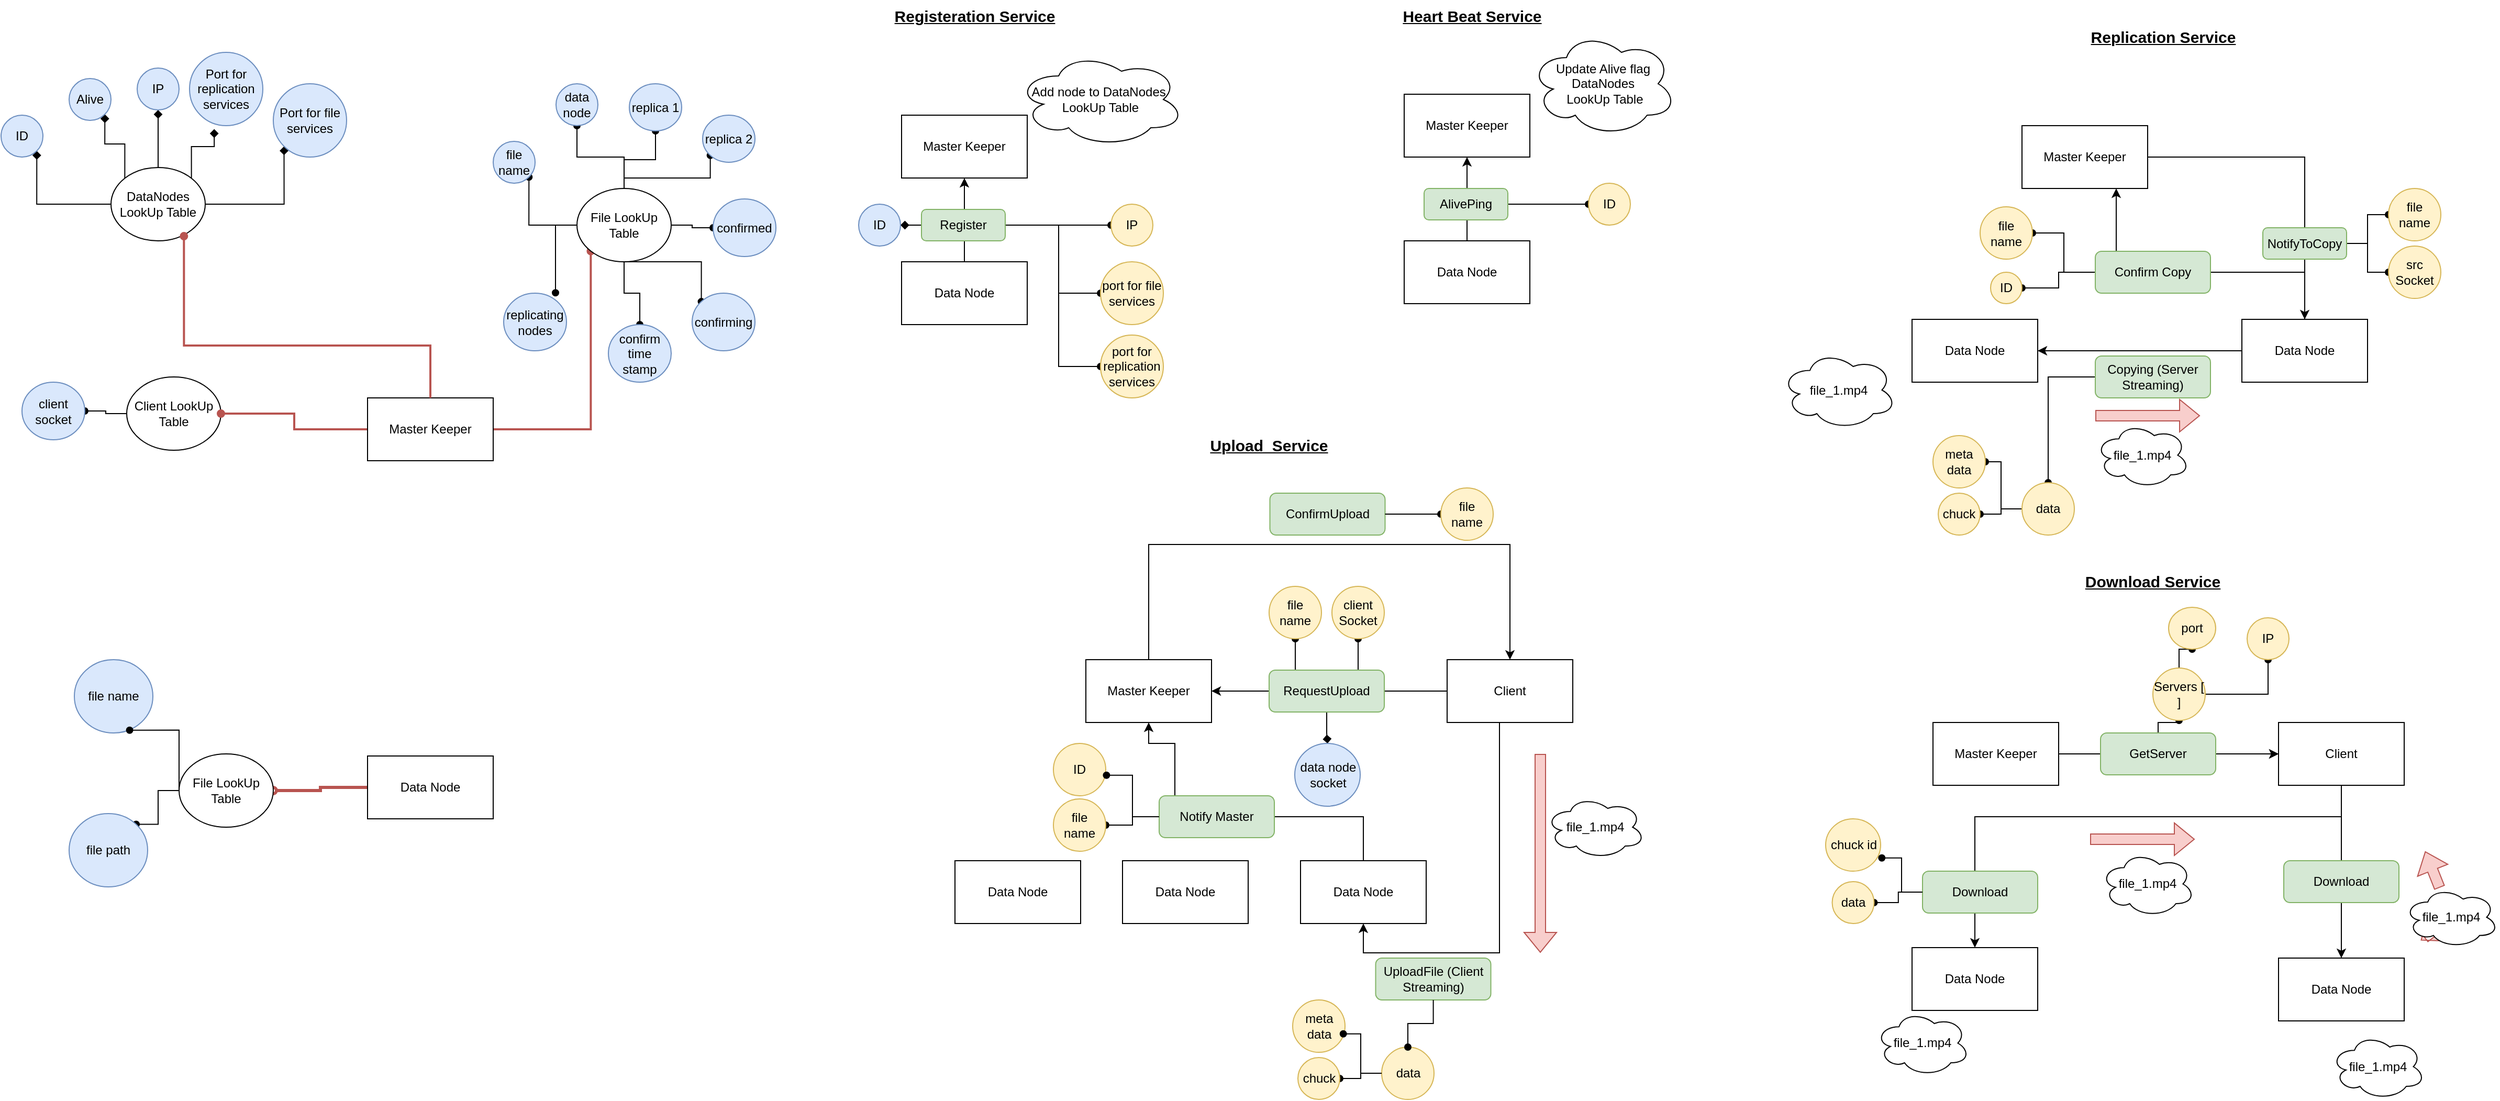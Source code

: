 <mxfile version="24.2.1" type="device">
  <diagram name="Page-1" id="DUxN60lI6fHGiWq4nznt">
    <mxGraphModel dx="4876" dy="1000" grid="1" gridSize="10" guides="1" tooltips="1" connect="1" arrows="1" fold="1" page="1" pageScale="1" pageWidth="850" pageHeight="1100" math="0" shadow="0">
      <root>
        <mxCell id="0" />
        <mxCell id="1" parent="0" />
        <mxCell id="2mWg-UnLxIE3IOPbeydZ-4" value="Master Keeper" style="rounded=0;whiteSpace=wrap;html=1;" vertex="1" parent="1">
          <mxGeometry x="-780" y="1230" width="120" height="60" as="geometry" />
        </mxCell>
        <mxCell id="2mWg-UnLxIE3IOPbeydZ-17" style="edgeStyle=orthogonalEdgeStyle;rounded=0;orthogonalLoop=1;jettySize=auto;html=1;" edge="1" parent="1" source="2mWg-UnLxIE3IOPbeydZ-6" target="2mWg-UnLxIE3IOPbeydZ-4">
          <mxGeometry relative="1" as="geometry" />
        </mxCell>
        <mxCell id="2mWg-UnLxIE3IOPbeydZ-6" value="Data Node" style="rounded=0;whiteSpace=wrap;html=1;" vertex="1" parent="1">
          <mxGeometry x="-780" y="1370" width="120" height="60" as="geometry" />
        </mxCell>
        <mxCell id="2mWg-UnLxIE3IOPbeydZ-31" style="edgeStyle=orthogonalEdgeStyle;rounded=0;orthogonalLoop=1;jettySize=auto;html=1;entryX=0;entryY=0.5;entryDx=0;entryDy=0;endArrow=oval;endFill=1;" edge="1" parent="1" source="2mWg-UnLxIE3IOPbeydZ-11" target="2mWg-UnLxIE3IOPbeydZ-29">
          <mxGeometry relative="1" as="geometry">
            <Array as="points">
              <mxPoint x="-630" y="1470" />
            </Array>
          </mxGeometry>
        </mxCell>
        <mxCell id="2mWg-UnLxIE3IOPbeydZ-32" style="edgeStyle=orthogonalEdgeStyle;rounded=0;orthogonalLoop=1;jettySize=auto;html=1;entryX=0;entryY=0.5;entryDx=0;entryDy=0;endArrow=oval;endFill=1;" edge="1" parent="1" source="2mWg-UnLxIE3IOPbeydZ-11" target="2mWg-UnLxIE3IOPbeydZ-28">
          <mxGeometry relative="1" as="geometry">
            <Array as="points">
              <mxPoint x="-630" y="1400" />
            </Array>
          </mxGeometry>
        </mxCell>
        <mxCell id="2mWg-UnLxIE3IOPbeydZ-39" value="" style="edgeStyle=orthogonalEdgeStyle;rounded=0;orthogonalLoop=1;jettySize=auto;html=1;endArrow=diamond;endFill=1;" edge="1" parent="1" source="2mWg-UnLxIE3IOPbeydZ-11" target="2mWg-UnLxIE3IOPbeydZ-38">
          <mxGeometry relative="1" as="geometry" />
        </mxCell>
        <mxCell id="2mWg-UnLxIE3IOPbeydZ-41" style="edgeStyle=orthogonalEdgeStyle;rounded=0;orthogonalLoop=1;jettySize=auto;html=1;endArrow=oval;endFill=1;" edge="1" parent="1" source="2mWg-UnLxIE3IOPbeydZ-11" target="2mWg-UnLxIE3IOPbeydZ-27">
          <mxGeometry relative="1" as="geometry" />
        </mxCell>
        <mxCell id="2mWg-UnLxIE3IOPbeydZ-11" value="Register" style="rounded=1;whiteSpace=wrap;html=1;fillColor=#d5e8d4;strokeColor=#82b366;" vertex="1" parent="1">
          <mxGeometry x="-761" y="1320" width="80" height="30" as="geometry" />
        </mxCell>
        <mxCell id="2mWg-UnLxIE3IOPbeydZ-19" value="&lt;b&gt;&lt;u&gt;&lt;font style=&quot;font-size: 15px;&quot;&gt;Registeration Service&lt;/font&gt;&lt;/u&gt;&lt;/b&gt;" style="text;html=1;align=center;verticalAlign=middle;whiteSpace=wrap;rounded=0;" vertex="1" parent="1">
          <mxGeometry x="-795" y="1120" width="170" height="30" as="geometry" />
        </mxCell>
        <mxCell id="2mWg-UnLxIE3IOPbeydZ-20" value="&lt;b&gt;&lt;u&gt;&lt;font style=&quot;font-size: 15px;&quot;&gt;Heart Beat Service&lt;/font&gt;&lt;/u&gt;&lt;/b&gt;" style="text;html=1;align=center;verticalAlign=middle;whiteSpace=wrap;rounded=0;" vertex="1" parent="1">
          <mxGeometry x="-320" y="1120" width="170" height="30" as="geometry" />
        </mxCell>
        <mxCell id="2mWg-UnLxIE3IOPbeydZ-21" value="Master Keeper" style="rounded=0;whiteSpace=wrap;html=1;" vertex="1" parent="1">
          <mxGeometry x="-300" y="1210" width="120" height="60" as="geometry" />
        </mxCell>
        <mxCell id="2mWg-UnLxIE3IOPbeydZ-22" style="edgeStyle=orthogonalEdgeStyle;rounded=0;orthogonalLoop=1;jettySize=auto;html=1;" edge="1" source="2mWg-UnLxIE3IOPbeydZ-23" target="2mWg-UnLxIE3IOPbeydZ-21" parent="1">
          <mxGeometry relative="1" as="geometry" />
        </mxCell>
        <mxCell id="2mWg-UnLxIE3IOPbeydZ-23" value="Data Node" style="rounded=0;whiteSpace=wrap;html=1;" vertex="1" parent="1">
          <mxGeometry x="-300" y="1350" width="120" height="60" as="geometry" />
        </mxCell>
        <mxCell id="2mWg-UnLxIE3IOPbeydZ-34" style="edgeStyle=orthogonalEdgeStyle;rounded=0;orthogonalLoop=1;jettySize=auto;html=1;entryX=0;entryY=0.5;entryDx=0;entryDy=0;endArrow=oval;endFill=1;" edge="1" parent="1" source="2mWg-UnLxIE3IOPbeydZ-24" target="2mWg-UnLxIE3IOPbeydZ-25">
          <mxGeometry relative="1" as="geometry" />
        </mxCell>
        <mxCell id="2mWg-UnLxIE3IOPbeydZ-24" value="AlivePing" style="rounded=1;whiteSpace=wrap;html=1;fillColor=#d5e8d4;strokeColor=#82b366;" vertex="1" parent="1">
          <mxGeometry x="-281" y="1300" width="80" height="30" as="geometry" />
        </mxCell>
        <mxCell id="2mWg-UnLxIE3IOPbeydZ-25" value="ID" style="ellipse;whiteSpace=wrap;html=1;fillColor=#fff2cc;strokeColor=#d6b656;" vertex="1" parent="1">
          <mxGeometry x="-124" y="1295" width="40" height="40" as="geometry" />
        </mxCell>
        <mxCell id="2mWg-UnLxIE3IOPbeydZ-27" value="IP" style="ellipse;whiteSpace=wrap;html=1;fillColor=#fff2cc;strokeColor=#d6b656;" vertex="1" parent="1">
          <mxGeometry x="-580" y="1315" width="40" height="40" as="geometry" />
        </mxCell>
        <mxCell id="2mWg-UnLxIE3IOPbeydZ-28" value="port for file services" style="ellipse;whiteSpace=wrap;html=1;fillColor=#fff2cc;strokeColor=#d6b656;" vertex="1" parent="1">
          <mxGeometry x="-590" y="1370" width="60" height="60" as="geometry" />
        </mxCell>
        <mxCell id="2mWg-UnLxIE3IOPbeydZ-29" value="port for replication services" style="ellipse;whiteSpace=wrap;html=1;fillColor=#fff2cc;strokeColor=#d6b656;" vertex="1" parent="1">
          <mxGeometry x="-590" y="1440" width="60" height="60" as="geometry" />
        </mxCell>
        <mxCell id="2mWg-UnLxIE3IOPbeydZ-38" value="ID" style="ellipse;whiteSpace=wrap;html=1;fillColor=#dae8fc;strokeColor=#6c8ebf;" vertex="1" parent="1">
          <mxGeometry x="-821" y="1315" width="40" height="40" as="geometry" />
        </mxCell>
        <mxCell id="2mWg-UnLxIE3IOPbeydZ-42" value="&lt;b&gt;&lt;u&gt;&lt;font style=&quot;font-size: 15px;&quot;&gt;Upload&amp;nbsp; Service&lt;/font&gt;&lt;/u&gt;&lt;/b&gt;" style="text;html=1;align=center;verticalAlign=middle;whiteSpace=wrap;rounded=0;" vertex="1" parent="1">
          <mxGeometry x="-514" y="1530" width="170" height="30" as="geometry" />
        </mxCell>
        <mxCell id="2mWg-UnLxIE3IOPbeydZ-103" style="edgeStyle=orthogonalEdgeStyle;rounded=0;orthogonalLoop=1;jettySize=auto;html=1;entryX=0.5;entryY=0;entryDx=0;entryDy=0;" edge="1" parent="1" source="2mWg-UnLxIE3IOPbeydZ-44" target="2mWg-UnLxIE3IOPbeydZ-47">
          <mxGeometry relative="1" as="geometry">
            <Array as="points">
              <mxPoint x="-544" y="1640" />
              <mxPoint x="-199" y="1640" />
            </Array>
          </mxGeometry>
        </mxCell>
        <mxCell id="2mWg-UnLxIE3IOPbeydZ-44" value="Master Keeper" style="rounded=0;whiteSpace=wrap;html=1;" vertex="1" parent="1">
          <mxGeometry x="-604" y="1750" width="120" height="60" as="geometry" />
        </mxCell>
        <mxCell id="2mWg-UnLxIE3IOPbeydZ-45" value="Data Node" style="rounded=0;whiteSpace=wrap;html=1;" vertex="1" parent="1">
          <mxGeometry x="-729" y="1942" width="120" height="60" as="geometry" />
        </mxCell>
        <mxCell id="2mWg-UnLxIE3IOPbeydZ-96" style="edgeStyle=orthogonalEdgeStyle;rounded=0;orthogonalLoop=1;jettySize=auto;html=1;entryX=0.5;entryY=1;entryDx=0;entryDy=0;" edge="1" parent="1" source="2mWg-UnLxIE3IOPbeydZ-46" target="2mWg-UnLxIE3IOPbeydZ-44">
          <mxGeometry relative="1" as="geometry">
            <Array as="points">
              <mxPoint x="-339" y="1900" />
              <mxPoint x="-519" y="1900" />
              <mxPoint x="-519" y="1830" />
              <mxPoint x="-544" y="1830" />
            </Array>
          </mxGeometry>
        </mxCell>
        <mxCell id="2mWg-UnLxIE3IOPbeydZ-46" value="Data Node" style="rounded=0;whiteSpace=wrap;html=1;" vertex="1" parent="1">
          <mxGeometry x="-399" y="1942" width="120" height="60" as="geometry" />
        </mxCell>
        <mxCell id="2mWg-UnLxIE3IOPbeydZ-76" style="edgeStyle=orthogonalEdgeStyle;rounded=0;orthogonalLoop=1;jettySize=auto;html=1;entryX=1;entryY=0.5;entryDx=0;entryDy=0;" edge="1" parent="1" source="2mWg-UnLxIE3IOPbeydZ-47" target="2mWg-UnLxIE3IOPbeydZ-44">
          <mxGeometry relative="1" as="geometry" />
        </mxCell>
        <mxCell id="2mWg-UnLxIE3IOPbeydZ-95" style="edgeStyle=orthogonalEdgeStyle;rounded=0;orthogonalLoop=1;jettySize=auto;html=1;" edge="1" parent="1" source="2mWg-UnLxIE3IOPbeydZ-47" target="2mWg-UnLxIE3IOPbeydZ-46">
          <mxGeometry relative="1" as="geometry">
            <Array as="points">
              <mxPoint x="-209" y="2030" />
              <mxPoint x="-339" y="2030" />
            </Array>
          </mxGeometry>
        </mxCell>
        <mxCell id="2mWg-UnLxIE3IOPbeydZ-47" value="Client" style="rounded=0;whiteSpace=wrap;html=1;" vertex="1" parent="1">
          <mxGeometry x="-259" y="1750" width="120" height="60" as="geometry" />
        </mxCell>
        <mxCell id="2mWg-UnLxIE3IOPbeydZ-48" value="Data Node" style="rounded=0;whiteSpace=wrap;html=1;" vertex="1" parent="1">
          <mxGeometry x="-569" y="1942" width="120" height="60" as="geometry" />
        </mxCell>
        <mxCell id="2mWg-UnLxIE3IOPbeydZ-198" style="edgeStyle=orthogonalEdgeStyle;rounded=0;orthogonalLoop=1;jettySize=auto;html=1;entryX=1;entryY=0.5;entryDx=0;entryDy=0;endArrow=oval;endFill=0;fillColor=#f8cecc;strokeColor=#b85450;strokeWidth=3;" edge="1" parent="1" source="2mWg-UnLxIE3IOPbeydZ-49" target="2mWg-UnLxIE3IOPbeydZ-52">
          <mxGeometry relative="1" as="geometry" />
        </mxCell>
        <mxCell id="2mWg-UnLxIE3IOPbeydZ-49" value="Data Node" style="rounded=0;whiteSpace=wrap;html=1;" vertex="1" parent="1">
          <mxGeometry x="-1290" y="1842" width="120" height="60" as="geometry" />
        </mxCell>
        <mxCell id="2mWg-UnLxIE3IOPbeydZ-67" style="edgeStyle=orthogonalEdgeStyle;rounded=0;orthogonalLoop=1;jettySize=auto;html=1;entryX=1;entryY=1;entryDx=0;entryDy=0;endArrow=diamond;endFill=1;" edge="1" parent="1" source="2mWg-UnLxIE3IOPbeydZ-51" target="2mWg-UnLxIE3IOPbeydZ-62">
          <mxGeometry relative="1" as="geometry" />
        </mxCell>
        <mxCell id="2mWg-UnLxIE3IOPbeydZ-68" style="edgeStyle=orthogonalEdgeStyle;rounded=0;orthogonalLoop=1;jettySize=auto;html=1;exitX=0;exitY=0;exitDx=0;exitDy=0;entryX=1;entryY=1;entryDx=0;entryDy=0;endArrow=diamond;endFill=1;" edge="1" parent="1" source="2mWg-UnLxIE3IOPbeydZ-51" target="2mWg-UnLxIE3IOPbeydZ-63">
          <mxGeometry relative="1" as="geometry" />
        </mxCell>
        <mxCell id="2mWg-UnLxIE3IOPbeydZ-71" style="edgeStyle=orthogonalEdgeStyle;rounded=0;orthogonalLoop=1;jettySize=auto;html=1;entryX=0;entryY=1;entryDx=0;entryDy=0;endArrow=diamond;endFill=1;" edge="1" parent="1" source="2mWg-UnLxIE3IOPbeydZ-51" target="2mWg-UnLxIE3IOPbeydZ-65">
          <mxGeometry relative="1" as="geometry" />
        </mxCell>
        <mxCell id="2mWg-UnLxIE3IOPbeydZ-72" style="edgeStyle=orthogonalEdgeStyle;rounded=0;orthogonalLoop=1;jettySize=auto;html=1;entryX=0.5;entryY=1;entryDx=0;entryDy=0;endArrow=diamond;endFill=1;" edge="1" parent="1" source="2mWg-UnLxIE3IOPbeydZ-51" target="2mWg-UnLxIE3IOPbeydZ-64">
          <mxGeometry relative="1" as="geometry">
            <Array as="points">
              <mxPoint x="-1490" y="1270" />
              <mxPoint x="-1490" y="1270" />
            </Array>
          </mxGeometry>
        </mxCell>
        <mxCell id="2mWg-UnLxIE3IOPbeydZ-51" value="DataNodes LookUp Table" style="ellipse;whiteSpace=wrap;html=1;" vertex="1" parent="1">
          <mxGeometry x="-1535" y="1280" width="90" height="70" as="geometry" />
        </mxCell>
        <mxCell id="2mWg-UnLxIE3IOPbeydZ-200" style="edgeStyle=orthogonalEdgeStyle;rounded=0;orthogonalLoop=1;jettySize=auto;html=1;entryX=1;entryY=0;entryDx=0;entryDy=0;endArrow=oval;endFill=1;" edge="1" parent="1" source="2mWg-UnLxIE3IOPbeydZ-52" target="2mWg-UnLxIE3IOPbeydZ-197">
          <mxGeometry relative="1" as="geometry" />
        </mxCell>
        <mxCell id="2mWg-UnLxIE3IOPbeydZ-52" value="File LookUp Table" style="ellipse;whiteSpace=wrap;html=1;" vertex="1" parent="1">
          <mxGeometry x="-1470" y="1840" width="90" height="70" as="geometry" />
        </mxCell>
        <mxCell id="2mWg-UnLxIE3IOPbeydZ-210" style="edgeStyle=orthogonalEdgeStyle;rounded=0;orthogonalLoop=1;jettySize=auto;html=1;endArrow=oval;endFill=1;" edge="1" parent="1" source="2mWg-UnLxIE3IOPbeydZ-53" target="2mWg-UnLxIE3IOPbeydZ-195">
          <mxGeometry relative="1" as="geometry" />
        </mxCell>
        <mxCell id="2mWg-UnLxIE3IOPbeydZ-53" value="Client LookUp Table" style="ellipse;whiteSpace=wrap;html=1;" vertex="1" parent="1">
          <mxGeometry x="-1520" y="1480" width="90" height="70" as="geometry" />
        </mxCell>
        <mxCell id="2mWg-UnLxIE3IOPbeydZ-211" style="edgeStyle=orthogonalEdgeStyle;rounded=0;orthogonalLoop=1;jettySize=auto;html=1;entryX=0;entryY=1;entryDx=0;entryDy=0;strokeWidth=2;fillColor=#f8cecc;strokeColor=#b85450;endArrow=oval;endFill=1;" edge="1" parent="1" source="2mWg-UnLxIE3IOPbeydZ-54" target="2mWg-UnLxIE3IOPbeydZ-57">
          <mxGeometry relative="1" as="geometry" />
        </mxCell>
        <mxCell id="2mWg-UnLxIE3IOPbeydZ-213" style="edgeStyle=orthogonalEdgeStyle;rounded=0;orthogonalLoop=1;jettySize=auto;html=1;entryX=1;entryY=0.5;entryDx=0;entryDy=0;strokeWidth=2;fillColor=#f8cecc;strokeColor=#b85450;endArrow=oval;endFill=1;" edge="1" parent="1" source="2mWg-UnLxIE3IOPbeydZ-54" target="2mWg-UnLxIE3IOPbeydZ-53">
          <mxGeometry relative="1" as="geometry" />
        </mxCell>
        <mxCell id="2mWg-UnLxIE3IOPbeydZ-54" value="Master Keeper" style="rounded=0;whiteSpace=wrap;html=1;" vertex="1" parent="1">
          <mxGeometry x="-1290" y="1500" width="120" height="60" as="geometry" />
        </mxCell>
        <mxCell id="2mWg-UnLxIE3IOPbeydZ-201" style="edgeStyle=orthogonalEdgeStyle;rounded=0;orthogonalLoop=1;jettySize=auto;html=1;entryX=1;entryY=1;entryDx=0;entryDy=0;endArrow=oval;endFill=1;" edge="1" parent="1" source="2mWg-UnLxIE3IOPbeydZ-57" target="2mWg-UnLxIE3IOPbeydZ-108">
          <mxGeometry relative="1" as="geometry" />
        </mxCell>
        <mxCell id="2mWg-UnLxIE3IOPbeydZ-202" style="edgeStyle=orthogonalEdgeStyle;rounded=0;orthogonalLoop=1;jettySize=auto;html=1;entryX=0.5;entryY=1;entryDx=0;entryDy=0;endArrow=oval;endFill=1;" edge="1" parent="1" source="2mWg-UnLxIE3IOPbeydZ-57" target="2mWg-UnLxIE3IOPbeydZ-109">
          <mxGeometry relative="1" as="geometry" />
        </mxCell>
        <mxCell id="2mWg-UnLxIE3IOPbeydZ-203" style="edgeStyle=orthogonalEdgeStyle;rounded=0;orthogonalLoop=1;jettySize=auto;html=1;entryX=0.5;entryY=1;entryDx=0;entryDy=0;endArrow=oval;endFill=1;" edge="1" parent="1" source="2mWg-UnLxIE3IOPbeydZ-57" target="2mWg-UnLxIE3IOPbeydZ-110">
          <mxGeometry relative="1" as="geometry" />
        </mxCell>
        <mxCell id="2mWg-UnLxIE3IOPbeydZ-205" style="edgeStyle=orthogonalEdgeStyle;rounded=0;orthogonalLoop=1;jettySize=auto;html=1;entryX=0;entryY=1;entryDx=0;entryDy=0;endArrow=oval;endFill=1;" edge="1" parent="1" source="2mWg-UnLxIE3IOPbeydZ-57" target="2mWg-UnLxIE3IOPbeydZ-111">
          <mxGeometry relative="1" as="geometry">
            <Array as="points">
              <mxPoint x="-1045" y="1290" />
              <mxPoint x="-963" y="1290" />
            </Array>
          </mxGeometry>
        </mxCell>
        <mxCell id="2mWg-UnLxIE3IOPbeydZ-206" style="edgeStyle=orthogonalEdgeStyle;rounded=0;orthogonalLoop=1;jettySize=auto;html=1;entryX=0;entryY=0.5;entryDx=0;entryDy=0;endArrow=oval;endFill=1;" edge="1" parent="1" source="2mWg-UnLxIE3IOPbeydZ-57" target="2mWg-UnLxIE3IOPbeydZ-113">
          <mxGeometry relative="1" as="geometry" />
        </mxCell>
        <mxCell id="2mWg-UnLxIE3IOPbeydZ-207" style="edgeStyle=orthogonalEdgeStyle;rounded=0;orthogonalLoop=1;jettySize=auto;html=1;entryX=0;entryY=0;entryDx=0;entryDy=0;endArrow=oval;endFill=1;" edge="1" parent="1" source="2mWg-UnLxIE3IOPbeydZ-57" target="2mWg-UnLxIE3IOPbeydZ-115">
          <mxGeometry relative="1" as="geometry">
            <Array as="points">
              <mxPoint x="-971" y="1370" />
            </Array>
          </mxGeometry>
        </mxCell>
        <mxCell id="2mWg-UnLxIE3IOPbeydZ-208" style="edgeStyle=orthogonalEdgeStyle;rounded=0;orthogonalLoop=1;jettySize=auto;html=1;entryX=0.5;entryY=0;entryDx=0;entryDy=0;endArrow=oval;endFill=1;" edge="1" parent="1" source="2mWg-UnLxIE3IOPbeydZ-57" target="2mWg-UnLxIE3IOPbeydZ-116">
          <mxGeometry relative="1" as="geometry" />
        </mxCell>
        <mxCell id="2mWg-UnLxIE3IOPbeydZ-57" value="File LookUp Table" style="ellipse;whiteSpace=wrap;html=1;" vertex="1" parent="1">
          <mxGeometry x="-1090" y="1300" width="90" height="70" as="geometry" />
        </mxCell>
        <mxCell id="2mWg-UnLxIE3IOPbeydZ-60" value="Add node to DataNodes&amp;nbsp;&lt;div&gt;LookUp Table&lt;/div&gt;" style="ellipse;shape=cloud;whiteSpace=wrap;html=1;" vertex="1" parent="1">
          <mxGeometry x="-670" y="1170" width="160" height="90" as="geometry" />
        </mxCell>
        <mxCell id="2mWg-UnLxIE3IOPbeydZ-61" value="Update Alive flag DataNodes&lt;div&gt;&amp;nbsp;LookUp Table&lt;/div&gt;" style="ellipse;shape=cloud;whiteSpace=wrap;html=1;" vertex="1" parent="1">
          <mxGeometry x="-180" y="1150" width="140" height="100" as="geometry" />
        </mxCell>
        <mxCell id="2mWg-UnLxIE3IOPbeydZ-62" value="ID" style="ellipse;whiteSpace=wrap;html=1;fillColor=#dae8fc;strokeColor=#6c8ebf;" vertex="1" parent="1">
          <mxGeometry x="-1640" y="1230" width="40" height="40" as="geometry" />
        </mxCell>
        <mxCell id="2mWg-UnLxIE3IOPbeydZ-63" value="Alive" style="ellipse;whiteSpace=wrap;html=1;fillColor=#dae8fc;strokeColor=#6c8ebf;" vertex="1" parent="1">
          <mxGeometry x="-1575" y="1195" width="40" height="40" as="geometry" />
        </mxCell>
        <mxCell id="2mWg-UnLxIE3IOPbeydZ-64" value="IP" style="ellipse;whiteSpace=wrap;html=1;fillColor=#dae8fc;strokeColor=#6c8ebf;" vertex="1" parent="1">
          <mxGeometry x="-1510" y="1185" width="40" height="40" as="geometry" />
        </mxCell>
        <mxCell id="2mWg-UnLxIE3IOPbeydZ-65" value="Port for file services" style="ellipse;whiteSpace=wrap;html=1;fillColor=#dae8fc;strokeColor=#6c8ebf;" vertex="1" parent="1">
          <mxGeometry x="-1380" y="1200" width="70" height="70" as="geometry" />
        </mxCell>
        <mxCell id="2mWg-UnLxIE3IOPbeydZ-66" value="Port for replication services" style="ellipse;whiteSpace=wrap;html=1;fillColor=#dae8fc;strokeColor=#6c8ebf;" vertex="1" parent="1">
          <mxGeometry x="-1460" y="1170" width="70" height="70" as="geometry" />
        </mxCell>
        <mxCell id="2mWg-UnLxIE3IOPbeydZ-73" style="edgeStyle=orthogonalEdgeStyle;rounded=0;orthogonalLoop=1;jettySize=auto;html=1;exitX=1;exitY=0;exitDx=0;exitDy=0;entryX=0.337;entryY=1.047;entryDx=0;entryDy=0;entryPerimeter=0;endArrow=diamond;endFill=1;" edge="1" parent="1" source="2mWg-UnLxIE3IOPbeydZ-51" target="2mWg-UnLxIE3IOPbeydZ-66">
          <mxGeometry relative="1" as="geometry" />
        </mxCell>
        <mxCell id="2mWg-UnLxIE3IOPbeydZ-82" style="edgeStyle=orthogonalEdgeStyle;rounded=0;orthogonalLoop=1;jettySize=auto;html=1;exitX=0.75;exitY=0;exitDx=0;exitDy=0;entryX=0.5;entryY=1;entryDx=0;entryDy=0;endArrow=oval;endFill=1;" edge="1" parent="1" source="2mWg-UnLxIE3IOPbeydZ-74" target="2mWg-UnLxIE3IOPbeydZ-78">
          <mxGeometry relative="1" as="geometry" />
        </mxCell>
        <mxCell id="2mWg-UnLxIE3IOPbeydZ-83" style="edgeStyle=orthogonalEdgeStyle;rounded=0;orthogonalLoop=1;jettySize=auto;html=1;exitX=0.25;exitY=0;exitDx=0;exitDy=0;entryX=0.5;entryY=1;entryDx=0;entryDy=0;endArrow=oval;endFill=1;" edge="1" parent="1" source="2mWg-UnLxIE3IOPbeydZ-74" target="2mWg-UnLxIE3IOPbeydZ-77">
          <mxGeometry relative="1" as="geometry" />
        </mxCell>
        <mxCell id="2mWg-UnLxIE3IOPbeydZ-84" style="edgeStyle=orthogonalEdgeStyle;rounded=0;orthogonalLoop=1;jettySize=auto;html=1;endArrow=diamond;endFill=1;" edge="1" parent="1" source="2mWg-UnLxIE3IOPbeydZ-74" target="2mWg-UnLxIE3IOPbeydZ-80">
          <mxGeometry relative="1" as="geometry" />
        </mxCell>
        <mxCell id="2mWg-UnLxIE3IOPbeydZ-74" value="RequestUpload" style="rounded=1;whiteSpace=wrap;html=1;fillColor=#d5e8d4;strokeColor=#82b366;" vertex="1" parent="1">
          <mxGeometry x="-429" y="1760" width="110" height="40" as="geometry" />
        </mxCell>
        <mxCell id="2mWg-UnLxIE3IOPbeydZ-77" value="file name" style="ellipse;whiteSpace=wrap;html=1;fillColor=#fff2cc;strokeColor=#d6b656;" vertex="1" parent="1">
          <mxGeometry x="-429" y="1680" width="50" height="50" as="geometry" />
        </mxCell>
        <mxCell id="2mWg-UnLxIE3IOPbeydZ-78" value="client Socket" style="ellipse;whiteSpace=wrap;html=1;fillColor=#fff2cc;strokeColor=#d6b656;" vertex="1" parent="1">
          <mxGeometry x="-369" y="1680" width="50" height="50" as="geometry" />
        </mxCell>
        <mxCell id="2mWg-UnLxIE3IOPbeydZ-80" value="data node socket" style="ellipse;whiteSpace=wrap;html=1;fillColor=#dae8fc;strokeColor=#6c8ebf;" vertex="1" parent="1">
          <mxGeometry x="-404.5" y="1830" width="62.5" height="60" as="geometry" />
        </mxCell>
        <mxCell id="2mWg-UnLxIE3IOPbeydZ-85" value="UploadFile (Client Streaming)" style="rounded=1;whiteSpace=wrap;html=1;fillColor=#d5e8d4;strokeColor=#82b366;" vertex="1" parent="1">
          <mxGeometry x="-327.25" y="2035" width="110" height="40" as="geometry" />
        </mxCell>
        <mxCell id="2mWg-UnLxIE3IOPbeydZ-88" value="" style="edgeStyle=orthogonalEdgeStyle;rounded=0;orthogonalLoop=1;jettySize=auto;html=1;endArrow=oval;endFill=1;" edge="1" parent="1" source="2mWg-UnLxIE3IOPbeydZ-86" target="2mWg-UnLxIE3IOPbeydZ-87">
          <mxGeometry relative="1" as="geometry" />
        </mxCell>
        <mxCell id="2mWg-UnLxIE3IOPbeydZ-86" value="data" style="ellipse;whiteSpace=wrap;html=1;fillColor=#fff2cc;strokeColor=#d6b656;" vertex="1" parent="1">
          <mxGeometry x="-321.5" y="2120" width="50" height="50" as="geometry" />
        </mxCell>
        <mxCell id="2mWg-UnLxIE3IOPbeydZ-87" value="chuck" style="ellipse;whiteSpace=wrap;html=1;fillColor=#fff2cc;strokeColor=#d6b656;" vertex="1" parent="1">
          <mxGeometry x="-401.5" y="2130" width="40" height="40" as="geometry" />
        </mxCell>
        <mxCell id="2mWg-UnLxIE3IOPbeydZ-91" value="meta data" style="ellipse;whiteSpace=wrap;html=1;fillColor=#fff2cc;strokeColor=#d6b656;" vertex="1" parent="1">
          <mxGeometry x="-406.5" y="2075" width="50" height="50" as="geometry" />
        </mxCell>
        <mxCell id="2mWg-UnLxIE3IOPbeydZ-92" style="edgeStyle=orthogonalEdgeStyle;rounded=0;orthogonalLoop=1;jettySize=auto;html=1;entryX=0.967;entryY=0.647;entryDx=0;entryDy=0;entryPerimeter=0;endArrow=oval;endFill=1;" edge="1" parent="1" source="2mWg-UnLxIE3IOPbeydZ-86" target="2mWg-UnLxIE3IOPbeydZ-91">
          <mxGeometry relative="1" as="geometry" />
        </mxCell>
        <mxCell id="2mWg-UnLxIE3IOPbeydZ-94" style="edgeStyle=orthogonalEdgeStyle;rounded=0;orthogonalLoop=1;jettySize=auto;html=1;endArrow=oval;endFill=1;entryX=0.5;entryY=0;entryDx=0;entryDy=0;" edge="1" parent="1" source="2mWg-UnLxIE3IOPbeydZ-85" target="2mWg-UnLxIE3IOPbeydZ-86">
          <mxGeometry relative="1" as="geometry">
            <mxPoint x="-362.25" y="2065" as="targetPoint" />
          </mxGeometry>
        </mxCell>
        <mxCell id="2mWg-UnLxIE3IOPbeydZ-101" style="edgeStyle=orthogonalEdgeStyle;rounded=0;orthogonalLoop=1;jettySize=auto;html=1;entryX=1;entryY=0.5;entryDx=0;entryDy=0;endArrow=oval;endFill=1;" edge="1" parent="1" source="2mWg-UnLxIE3IOPbeydZ-97" target="2mWg-UnLxIE3IOPbeydZ-99">
          <mxGeometry relative="1" as="geometry" />
        </mxCell>
        <mxCell id="2mWg-UnLxIE3IOPbeydZ-97" value="Notify Master" style="rounded=1;whiteSpace=wrap;html=1;fillColor=#d5e8d4;strokeColor=#82b366;" vertex="1" parent="1">
          <mxGeometry x="-534" y="1880" width="110" height="40" as="geometry" />
        </mxCell>
        <mxCell id="2mWg-UnLxIE3IOPbeydZ-98" value="ID" style="ellipse;whiteSpace=wrap;html=1;fillColor=#fff2cc;strokeColor=#d6b656;" vertex="1" parent="1">
          <mxGeometry x="-635" y="1830" width="50" height="50" as="geometry" />
        </mxCell>
        <mxCell id="2mWg-UnLxIE3IOPbeydZ-99" value="file name" style="ellipse;whiteSpace=wrap;html=1;fillColor=#fff2cc;strokeColor=#d6b656;" vertex="1" parent="1">
          <mxGeometry x="-635" y="1883" width="50" height="50" as="geometry" />
        </mxCell>
        <mxCell id="2mWg-UnLxIE3IOPbeydZ-100" style="edgeStyle=orthogonalEdgeStyle;rounded=0;orthogonalLoop=1;jettySize=auto;html=1;entryX=1.014;entryY=0.607;entryDx=0;entryDy=0;entryPerimeter=0;endArrow=oval;endFill=1;" edge="1" parent="1" source="2mWg-UnLxIE3IOPbeydZ-97" target="2mWg-UnLxIE3IOPbeydZ-98">
          <mxGeometry relative="1" as="geometry" />
        </mxCell>
        <mxCell id="2mWg-UnLxIE3IOPbeydZ-105" value="ConfirmUpload" style="rounded=1;whiteSpace=wrap;html=1;fillColor=#d5e8d4;strokeColor=#82b366;" vertex="1" parent="1">
          <mxGeometry x="-428.25" y="1591" width="110" height="40" as="geometry" />
        </mxCell>
        <mxCell id="2mWg-UnLxIE3IOPbeydZ-107" style="edgeStyle=orthogonalEdgeStyle;rounded=0;orthogonalLoop=1;jettySize=auto;html=1;exitX=1;exitY=0.5;exitDx=0;exitDy=0;entryX=0;entryY=0.5;entryDx=0;entryDy=0;endArrow=oval;endFill=1;" edge="1" parent="1" source="2mWg-UnLxIE3IOPbeydZ-105" target="2mWg-UnLxIE3IOPbeydZ-106">
          <mxGeometry relative="1" as="geometry" />
        </mxCell>
        <mxCell id="2mWg-UnLxIE3IOPbeydZ-106" value="file name" style="ellipse;whiteSpace=wrap;html=1;fillColor=#fff2cc;strokeColor=#d6b656;" vertex="1" parent="1">
          <mxGeometry x="-265" y="1586" width="50" height="50" as="geometry" />
        </mxCell>
        <mxCell id="2mWg-UnLxIE3IOPbeydZ-108" value="file name" style="ellipse;whiteSpace=wrap;html=1;fillColor=#dae8fc;strokeColor=#6c8ebf;" vertex="1" parent="1">
          <mxGeometry x="-1170" y="1255" width="40" height="40" as="geometry" />
        </mxCell>
        <mxCell id="2mWg-UnLxIE3IOPbeydZ-109" value="data node" style="ellipse;whiteSpace=wrap;html=1;fillColor=#dae8fc;strokeColor=#6c8ebf;" vertex="1" parent="1">
          <mxGeometry x="-1110" y="1200" width="40" height="40" as="geometry" />
        </mxCell>
        <mxCell id="2mWg-UnLxIE3IOPbeydZ-110" value="replica 1" style="ellipse;whiteSpace=wrap;html=1;fillColor=#dae8fc;strokeColor=#6c8ebf;" vertex="1" parent="1">
          <mxGeometry x="-1040" y="1200" width="50" height="45" as="geometry" />
        </mxCell>
        <mxCell id="2mWg-UnLxIE3IOPbeydZ-111" value="replica 2" style="ellipse;whiteSpace=wrap;html=1;fillColor=#dae8fc;strokeColor=#6c8ebf;" vertex="1" parent="1">
          <mxGeometry x="-970" y="1230" width="50" height="45" as="geometry" />
        </mxCell>
        <mxCell id="2mWg-UnLxIE3IOPbeydZ-113" value="confirmed" style="ellipse;whiteSpace=wrap;html=1;fillColor=#dae8fc;strokeColor=#6c8ebf;" vertex="1" parent="1">
          <mxGeometry x="-960" y="1310" width="60" height="55" as="geometry" />
        </mxCell>
        <mxCell id="2mWg-UnLxIE3IOPbeydZ-114" value="replicating nodes" style="ellipse;whiteSpace=wrap;html=1;fillColor=#dae8fc;strokeColor=#6c8ebf;" vertex="1" parent="1">
          <mxGeometry x="-1160" y="1400" width="60" height="55" as="geometry" />
        </mxCell>
        <mxCell id="2mWg-UnLxIE3IOPbeydZ-115" value="confirming" style="ellipse;whiteSpace=wrap;html=1;fillColor=#dae8fc;strokeColor=#6c8ebf;" vertex="1" parent="1">
          <mxGeometry x="-980" y="1400" width="60" height="55" as="geometry" />
        </mxCell>
        <mxCell id="2mWg-UnLxIE3IOPbeydZ-116" value="confirm time stamp" style="ellipse;whiteSpace=wrap;html=1;fillColor=#dae8fc;strokeColor=#6c8ebf;" vertex="1" parent="1">
          <mxGeometry x="-1060" y="1430" width="60" height="55" as="geometry" />
        </mxCell>
        <mxCell id="2mWg-UnLxIE3IOPbeydZ-117" value="&lt;b&gt;&lt;u&gt;&lt;font style=&quot;font-size: 15px;&quot;&gt;Replication Service&lt;/font&gt;&lt;/u&gt;&lt;/b&gt;" style="text;html=1;align=center;verticalAlign=middle;whiteSpace=wrap;rounded=0;" vertex="1" parent="1">
          <mxGeometry x="340" y="1140" width="170" height="30" as="geometry" />
        </mxCell>
        <mxCell id="2mWg-UnLxIE3IOPbeydZ-124" style="edgeStyle=orthogonalEdgeStyle;rounded=0;orthogonalLoop=1;jettySize=auto;html=1;" edge="1" parent="1" source="2mWg-UnLxIE3IOPbeydZ-118" target="2mWg-UnLxIE3IOPbeydZ-122">
          <mxGeometry relative="1" as="geometry" />
        </mxCell>
        <mxCell id="2mWg-UnLxIE3IOPbeydZ-118" value="Master Keeper" style="rounded=0;whiteSpace=wrap;html=1;" vertex="1" parent="1">
          <mxGeometry x="290" y="1240" width="120" height="60" as="geometry" />
        </mxCell>
        <mxCell id="2mWg-UnLxIE3IOPbeydZ-120" value="Data Node" style="rounded=0;whiteSpace=wrap;html=1;" vertex="1" parent="1">
          <mxGeometry x="185" y="1425" width="120" height="60" as="geometry" />
        </mxCell>
        <mxCell id="2mWg-UnLxIE3IOPbeydZ-131" style="edgeStyle=orthogonalEdgeStyle;rounded=0;orthogonalLoop=1;jettySize=auto;html=1;entryX=1;entryY=0.5;entryDx=0;entryDy=0;" edge="1" parent="1" source="2mWg-UnLxIE3IOPbeydZ-122" target="2mWg-UnLxIE3IOPbeydZ-120">
          <mxGeometry relative="1" as="geometry" />
        </mxCell>
        <mxCell id="2mWg-UnLxIE3IOPbeydZ-145" style="edgeStyle=orthogonalEdgeStyle;rounded=0;orthogonalLoop=1;jettySize=auto;html=1;entryX=0.75;entryY=1;entryDx=0;entryDy=0;" edge="1" parent="1" source="2mWg-UnLxIE3IOPbeydZ-122" target="2mWg-UnLxIE3IOPbeydZ-118">
          <mxGeometry relative="1" as="geometry">
            <Array as="points">
              <mxPoint x="560" y="1380" />
              <mxPoint x="380" y="1380" />
            </Array>
          </mxGeometry>
        </mxCell>
        <mxCell id="2mWg-UnLxIE3IOPbeydZ-122" value="Data Node" style="rounded=0;whiteSpace=wrap;html=1;" vertex="1" parent="1">
          <mxGeometry x="500" y="1425" width="120" height="60" as="geometry" />
        </mxCell>
        <mxCell id="2mWg-UnLxIE3IOPbeydZ-151" style="edgeStyle=orthogonalEdgeStyle;rounded=0;orthogonalLoop=1;jettySize=auto;html=1;entryX=0;entryY=0.5;entryDx=0;entryDy=0;endArrow=oval;endFill=1;" edge="1" parent="1" source="2mWg-UnLxIE3IOPbeydZ-123" target="2mWg-UnLxIE3IOPbeydZ-126">
          <mxGeometry relative="1" as="geometry" />
        </mxCell>
        <mxCell id="2mWg-UnLxIE3IOPbeydZ-152" style="edgeStyle=orthogonalEdgeStyle;rounded=0;orthogonalLoop=1;jettySize=auto;html=1;entryX=0;entryY=0.5;entryDx=0;entryDy=0;endArrow=oval;endFill=1;" edge="1" parent="1" source="2mWg-UnLxIE3IOPbeydZ-123" target="2mWg-UnLxIE3IOPbeydZ-127">
          <mxGeometry relative="1" as="geometry" />
        </mxCell>
        <mxCell id="2mWg-UnLxIE3IOPbeydZ-123" value="NotifyToCopy" style="rounded=1;whiteSpace=wrap;html=1;fillColor=#d5e8d4;strokeColor=#82b366;" vertex="1" parent="1">
          <mxGeometry x="520" y="1337.5" width="80" height="30" as="geometry" />
        </mxCell>
        <mxCell id="2mWg-UnLxIE3IOPbeydZ-125" value="file_1.mp4" style="ellipse;shape=cloud;whiteSpace=wrap;html=1;" vertex="1" parent="1">
          <mxGeometry x="60" y="1455" width="110" height="75" as="geometry" />
        </mxCell>
        <mxCell id="2mWg-UnLxIE3IOPbeydZ-126" value="file name" style="ellipse;whiteSpace=wrap;html=1;fillColor=#fff2cc;strokeColor=#d6b656;" vertex="1" parent="1">
          <mxGeometry x="640" y="1300" width="50" height="50" as="geometry" />
        </mxCell>
        <mxCell id="2mWg-UnLxIE3IOPbeydZ-127" value="src Socket" style="ellipse;whiteSpace=wrap;html=1;fillColor=#fff2cc;strokeColor=#d6b656;" vertex="1" parent="1">
          <mxGeometry x="640" y="1355" width="50" height="50" as="geometry" />
        </mxCell>
        <mxCell id="2mWg-UnLxIE3IOPbeydZ-132" value="" style="shape=flexArrow;endArrow=classic;html=1;rounded=0;fillColor=#f8cecc;strokeColor=#b85450;" edge="1" parent="1">
          <mxGeometry width="50" height="50" relative="1" as="geometry">
            <mxPoint x="360" y="1517" as="sourcePoint" />
            <mxPoint x="460" y="1517" as="targetPoint" />
          </mxGeometry>
        </mxCell>
        <mxCell id="2mWg-UnLxIE3IOPbeydZ-134" value="" style="shape=flexArrow;endArrow=classic;html=1;rounded=0;fillColor=#f8cecc;strokeColor=#b85450;" edge="1" parent="1">
          <mxGeometry width="50" height="50" relative="1" as="geometry">
            <mxPoint x="-170" y="1840" as="sourcePoint" />
            <mxPoint x="-170" y="2030" as="targetPoint" />
          </mxGeometry>
        </mxCell>
        <mxCell id="2mWg-UnLxIE3IOPbeydZ-135" value="file_1.mp4" style="ellipse;shape=cloud;whiteSpace=wrap;html=1;" vertex="1" parent="1">
          <mxGeometry x="360" y="1523.5" width="90" height="62.5" as="geometry" />
        </mxCell>
        <mxCell id="2mWg-UnLxIE3IOPbeydZ-136" value="file_1.mp4" style="ellipse;shape=cloud;whiteSpace=wrap;html=1;" vertex="1" parent="1">
          <mxGeometry x="-165" y="1880" width="95" height="60" as="geometry" />
        </mxCell>
        <mxCell id="2mWg-UnLxIE3IOPbeydZ-142" style="edgeStyle=orthogonalEdgeStyle;rounded=0;orthogonalLoop=1;jettySize=auto;html=1;entryX=1;entryY=0.5;entryDx=0;entryDy=0;endArrow=oval;endFill=1;" edge="1" parent="1" source="2mWg-UnLxIE3IOPbeydZ-137" target="2mWg-UnLxIE3IOPbeydZ-139">
          <mxGeometry relative="1" as="geometry" />
        </mxCell>
        <mxCell id="2mWg-UnLxIE3IOPbeydZ-143" style="edgeStyle=orthogonalEdgeStyle;rounded=0;orthogonalLoop=1;jettySize=auto;html=1;entryX=1;entryY=0.5;entryDx=0;entryDy=0;endArrow=oval;endFill=1;" edge="1" parent="1" source="2mWg-UnLxIE3IOPbeydZ-137" target="2mWg-UnLxIE3IOPbeydZ-138">
          <mxGeometry relative="1" as="geometry" />
        </mxCell>
        <mxCell id="2mWg-UnLxIE3IOPbeydZ-166" style="edgeStyle=orthogonalEdgeStyle;rounded=0;orthogonalLoop=1;jettySize=auto;html=1;exitX=0;exitY=0.5;exitDx=0;exitDy=0;endArrow=oval;endFill=1;" edge="1" parent="1" source="2mWg-UnLxIE3IOPbeydZ-165" target="2mWg-UnLxIE3IOPbeydZ-137">
          <mxGeometry relative="1" as="geometry" />
        </mxCell>
        <mxCell id="2mWg-UnLxIE3IOPbeydZ-137" value="data" style="ellipse;whiteSpace=wrap;html=1;fillColor=#fff2cc;strokeColor=#d6b656;" vertex="1" parent="1">
          <mxGeometry x="290" y="1581" width="50" height="50" as="geometry" />
        </mxCell>
        <mxCell id="2mWg-UnLxIE3IOPbeydZ-138" value="chuck" style="ellipse;whiteSpace=wrap;html=1;fillColor=#fff2cc;strokeColor=#d6b656;" vertex="1" parent="1">
          <mxGeometry x="210" y="1591" width="40" height="40" as="geometry" />
        </mxCell>
        <mxCell id="2mWg-UnLxIE3IOPbeydZ-139" value="meta data" style="ellipse;whiteSpace=wrap;html=1;fillColor=#fff2cc;strokeColor=#d6b656;" vertex="1" parent="1">
          <mxGeometry x="205" y="1536" width="50" height="50" as="geometry" />
        </mxCell>
        <mxCell id="2mWg-UnLxIE3IOPbeydZ-148" style="edgeStyle=orthogonalEdgeStyle;rounded=0;orthogonalLoop=1;jettySize=auto;html=1;entryX=1;entryY=0.5;entryDx=0;entryDy=0;endArrow=oval;endFill=1;" edge="1" parent="1" source="2mWg-UnLxIE3IOPbeydZ-144" target="2mWg-UnLxIE3IOPbeydZ-146">
          <mxGeometry relative="1" as="geometry" />
        </mxCell>
        <mxCell id="2mWg-UnLxIE3IOPbeydZ-149" style="edgeStyle=orthogonalEdgeStyle;rounded=0;orthogonalLoop=1;jettySize=auto;html=1;entryX=1;entryY=0.5;entryDx=0;entryDy=0;endArrow=oval;endFill=1;" edge="1" parent="1" source="2mWg-UnLxIE3IOPbeydZ-144" target="2mWg-UnLxIE3IOPbeydZ-147">
          <mxGeometry relative="1" as="geometry" />
        </mxCell>
        <mxCell id="2mWg-UnLxIE3IOPbeydZ-144" value="Confirm Copy" style="rounded=1;whiteSpace=wrap;html=1;fillColor=#d5e8d4;strokeColor=#82b366;" vertex="1" parent="1">
          <mxGeometry x="360" y="1360" width="110" height="40" as="geometry" />
        </mxCell>
        <mxCell id="2mWg-UnLxIE3IOPbeydZ-146" value="file name" style="ellipse;whiteSpace=wrap;html=1;fillColor=#fff2cc;strokeColor=#d6b656;" vertex="1" parent="1">
          <mxGeometry x="250" y="1317.5" width="50" height="50" as="geometry" />
        </mxCell>
        <mxCell id="2mWg-UnLxIE3IOPbeydZ-147" value="ID" style="ellipse;whiteSpace=wrap;html=1;fillColor=#fff2cc;strokeColor=#d6b656;" vertex="1" parent="1">
          <mxGeometry x="260" y="1380" width="30" height="30" as="geometry" />
        </mxCell>
        <mxCell id="2mWg-UnLxIE3IOPbeydZ-153" value="&lt;b&gt;&lt;u&gt;&lt;font style=&quot;font-size: 15px;&quot;&gt;Download Service&lt;/font&gt;&lt;/u&gt;&lt;/b&gt;" style="text;html=1;align=center;verticalAlign=middle;whiteSpace=wrap;rounded=0;" vertex="1" parent="1">
          <mxGeometry x="330" y="1660" width="170" height="30" as="geometry" />
        </mxCell>
        <mxCell id="2mWg-UnLxIE3IOPbeydZ-162" style="edgeStyle=orthogonalEdgeStyle;rounded=0;orthogonalLoop=1;jettySize=auto;html=1;" edge="1" parent="1" source="2mWg-UnLxIE3IOPbeydZ-130" target="2mWg-UnLxIE3IOPbeydZ-161">
          <mxGeometry relative="1" as="geometry" />
        </mxCell>
        <mxCell id="2mWg-UnLxIE3IOPbeydZ-164" style="edgeStyle=orthogonalEdgeStyle;rounded=0;orthogonalLoop=1;jettySize=auto;html=1;" edge="1" parent="1" source="2mWg-UnLxIE3IOPbeydZ-154" target="2mWg-UnLxIE3IOPbeydZ-161">
          <mxGeometry relative="1" as="geometry" />
        </mxCell>
        <mxCell id="2mWg-UnLxIE3IOPbeydZ-154" value="Master Keeper" style="rounded=0;whiteSpace=wrap;html=1;" vertex="1" parent="1">
          <mxGeometry x="205" y="1810" width="120" height="60" as="geometry" />
        </mxCell>
        <mxCell id="2mWg-UnLxIE3IOPbeydZ-155" value="Data Node" style="rounded=0;whiteSpace=wrap;html=1;" vertex="1" parent="1">
          <mxGeometry x="185" y="2025" width="120" height="60" as="geometry" />
        </mxCell>
        <mxCell id="2mWg-UnLxIE3IOPbeydZ-156" value="Data Node" style="rounded=0;whiteSpace=wrap;html=1;" vertex="1" parent="1">
          <mxGeometry x="535" y="2035" width="120" height="60" as="geometry" />
        </mxCell>
        <mxCell id="2mWg-UnLxIE3IOPbeydZ-179" style="edgeStyle=orthogonalEdgeStyle;rounded=0;orthogonalLoop=1;jettySize=auto;html=1;entryX=0.5;entryY=0;entryDx=0;entryDy=0;" edge="1" parent="1" source="2mWg-UnLxIE3IOPbeydZ-161" target="2mWg-UnLxIE3IOPbeydZ-156">
          <mxGeometry relative="1" as="geometry" />
        </mxCell>
        <mxCell id="2mWg-UnLxIE3IOPbeydZ-180" style="edgeStyle=orthogonalEdgeStyle;rounded=0;orthogonalLoop=1;jettySize=auto;html=1;entryX=0.5;entryY=0;entryDx=0;entryDy=0;" edge="1" parent="1" source="2mWg-UnLxIE3IOPbeydZ-161" target="2mWg-UnLxIE3IOPbeydZ-155">
          <mxGeometry relative="1" as="geometry">
            <Array as="points">
              <mxPoint x="595" y="1900" />
              <mxPoint x="245" y="1900" />
            </Array>
          </mxGeometry>
        </mxCell>
        <mxCell id="2mWg-UnLxIE3IOPbeydZ-161" value="Client" style="rounded=0;whiteSpace=wrap;html=1;" vertex="1" parent="1">
          <mxGeometry x="535" y="1810" width="120" height="60" as="geometry" />
        </mxCell>
        <mxCell id="2mWg-UnLxIE3IOPbeydZ-175" style="edgeStyle=orthogonalEdgeStyle;rounded=0;orthogonalLoop=1;jettySize=auto;html=1;endArrow=oval;endFill=1;" edge="1" parent="1" source="2mWg-UnLxIE3IOPbeydZ-130" target="2mWg-UnLxIE3IOPbeydZ-169">
          <mxGeometry relative="1" as="geometry">
            <Array as="points">
              <mxPoint x="420" y="1810" />
              <mxPoint x="440" y="1810" />
            </Array>
          </mxGeometry>
        </mxCell>
        <mxCell id="2mWg-UnLxIE3IOPbeydZ-130" value="GetServer" style="rounded=1;whiteSpace=wrap;html=1;fillColor=#d5e8d4;strokeColor=#82b366;" vertex="1" parent="1">
          <mxGeometry x="365" y="1820" width="110" height="40" as="geometry" />
        </mxCell>
        <mxCell id="2mWg-UnLxIE3IOPbeydZ-165" value="Copying (Server Streaming)" style="rounded=1;whiteSpace=wrap;html=1;fillColor=#d5e8d4;strokeColor=#82b366;" vertex="1" parent="1">
          <mxGeometry x="360" y="1460" width="110" height="40" as="geometry" />
        </mxCell>
        <mxCell id="2mWg-UnLxIE3IOPbeydZ-173" style="edgeStyle=orthogonalEdgeStyle;rounded=0;orthogonalLoop=1;jettySize=auto;html=1;entryX=0.5;entryY=1;entryDx=0;entryDy=0;endArrow=oval;endFill=1;" edge="1" parent="1" source="2mWg-UnLxIE3IOPbeydZ-169" target="2mWg-UnLxIE3IOPbeydZ-172">
          <mxGeometry relative="1" as="geometry">
            <Array as="points">
              <mxPoint x="440" y="1740" />
            </Array>
          </mxGeometry>
        </mxCell>
        <mxCell id="2mWg-UnLxIE3IOPbeydZ-174" style="edgeStyle=orthogonalEdgeStyle;rounded=0;orthogonalLoop=1;jettySize=auto;html=1;entryX=0.5;entryY=1;entryDx=0;entryDy=0;endArrow=oval;endFill=1;" edge="1" parent="1" source="2mWg-UnLxIE3IOPbeydZ-169" target="2mWg-UnLxIE3IOPbeydZ-171">
          <mxGeometry relative="1" as="geometry" />
        </mxCell>
        <mxCell id="2mWg-UnLxIE3IOPbeydZ-169" value="Servers [ ]" style="ellipse;whiteSpace=wrap;html=1;fillColor=#fff2cc;strokeColor=#d6b656;" vertex="1" parent="1">
          <mxGeometry x="415" y="1758" width="50" height="50" as="geometry" />
        </mxCell>
        <mxCell id="2mWg-UnLxIE3IOPbeydZ-171" value="IP" style="ellipse;whiteSpace=wrap;html=1;fillColor=#fff2cc;strokeColor=#d6b656;" vertex="1" parent="1">
          <mxGeometry x="505" y="1710" width="40" height="40" as="geometry" />
        </mxCell>
        <mxCell id="2mWg-UnLxIE3IOPbeydZ-172" value="port" style="ellipse;whiteSpace=wrap;html=1;fillColor=#fff2cc;strokeColor=#d6b656;" vertex="1" parent="1">
          <mxGeometry x="430" y="1700" width="45" height="40" as="geometry" />
        </mxCell>
        <mxCell id="2mWg-UnLxIE3IOPbeydZ-176" value="Download" style="rounded=1;whiteSpace=wrap;html=1;fillColor=#d5e8d4;strokeColor=#82b366;" vertex="1" parent="1">
          <mxGeometry x="540" y="1942" width="110" height="40" as="geometry" />
        </mxCell>
        <mxCell id="2mWg-UnLxIE3IOPbeydZ-185" style="edgeStyle=orthogonalEdgeStyle;rounded=0;orthogonalLoop=1;jettySize=auto;html=1;entryX=1;entryY=0.5;entryDx=0;entryDy=0;endArrow=oval;endFill=1;" edge="1" parent="1" source="2mWg-UnLxIE3IOPbeydZ-178" target="2mWg-UnLxIE3IOPbeydZ-181">
          <mxGeometry relative="1" as="geometry" />
        </mxCell>
        <mxCell id="2mWg-UnLxIE3IOPbeydZ-178" value="Download" style="rounded=1;whiteSpace=wrap;html=1;fillColor=#d5e8d4;strokeColor=#82b366;" vertex="1" parent="1">
          <mxGeometry x="195" y="1952" width="110" height="40" as="geometry" />
        </mxCell>
        <mxCell id="2mWg-UnLxIE3IOPbeydZ-181" value="data" style="ellipse;whiteSpace=wrap;html=1;fillColor=#fff2cc;strokeColor=#d6b656;" vertex="1" parent="1">
          <mxGeometry x="108.75" y="1962" width="40" height="40" as="geometry" />
        </mxCell>
        <mxCell id="2mWg-UnLxIE3IOPbeydZ-182" value="chuck id" style="ellipse;whiteSpace=wrap;html=1;fillColor=#fff2cc;strokeColor=#d6b656;" vertex="1" parent="1">
          <mxGeometry x="102.5" y="1902" width="52.5" height="50" as="geometry" />
        </mxCell>
        <mxCell id="2mWg-UnLxIE3IOPbeydZ-184" style="edgeStyle=orthogonalEdgeStyle;rounded=0;orthogonalLoop=1;jettySize=auto;html=1;entryX=1.022;entryY=0.748;entryDx=0;entryDy=0;entryPerimeter=0;endArrow=oval;endFill=1;" edge="1" parent="1" source="2mWg-UnLxIE3IOPbeydZ-178" target="2mWg-UnLxIE3IOPbeydZ-182">
          <mxGeometry relative="1" as="geometry" />
        </mxCell>
        <mxCell id="2mWg-UnLxIE3IOPbeydZ-186" value="file_1.mp4" style="ellipse;shape=cloud;whiteSpace=wrap;html=1;" vertex="1" parent="1">
          <mxGeometry x="150" y="2085" width="90" height="62.5" as="geometry" />
        </mxCell>
        <mxCell id="2mWg-UnLxIE3IOPbeydZ-187" value="file_1.mp4" style="ellipse;shape=cloud;whiteSpace=wrap;html=1;" vertex="1" parent="1">
          <mxGeometry x="585" y="2107.5" width="90" height="62.5" as="geometry" />
        </mxCell>
        <mxCell id="2mWg-UnLxIE3IOPbeydZ-188" value="" style="shape=flexArrow;endArrow=classic;html=1;rounded=0;fillColor=#f8cecc;strokeColor=#b85450;" edge="1" parent="1" source="2mWg-UnLxIE3IOPbeydZ-191">
          <mxGeometry width="50" height="50" relative="1" as="geometry">
            <mxPoint x="675" y="2015" as="sourcePoint" />
            <mxPoint x="675" y="1933" as="targetPoint" />
          </mxGeometry>
        </mxCell>
        <mxCell id="2mWg-UnLxIE3IOPbeydZ-190" value="" style="shape=flexArrow;endArrow=classic;html=1;rounded=0;fillColor=#f8cecc;strokeColor=#b85450;" edge="1" parent="1">
          <mxGeometry width="50" height="50" relative="1" as="geometry">
            <mxPoint x="355" y="1921.47" as="sourcePoint" />
            <mxPoint x="455" y="1921.47" as="targetPoint" />
          </mxGeometry>
        </mxCell>
        <mxCell id="2mWg-UnLxIE3IOPbeydZ-192" value="" style="shape=flexArrow;endArrow=classic;html=1;rounded=0;fillColor=#f8cecc;strokeColor=#b85450;" edge="1" parent="1" target="2mWg-UnLxIE3IOPbeydZ-191">
          <mxGeometry width="50" height="50" relative="1" as="geometry">
            <mxPoint x="675" y="2015" as="sourcePoint" />
            <mxPoint x="675" y="1933" as="targetPoint" />
          </mxGeometry>
        </mxCell>
        <mxCell id="2mWg-UnLxIE3IOPbeydZ-191" value="file_1.mp4" style="ellipse;shape=cloud;whiteSpace=wrap;html=1;" vertex="1" parent="1">
          <mxGeometry x="655" y="1967" width="90" height="58" as="geometry" />
        </mxCell>
        <mxCell id="2mWg-UnLxIE3IOPbeydZ-193" value="file_1.mp4" style="ellipse;shape=cloud;whiteSpace=wrap;html=1;" vertex="1" parent="1">
          <mxGeometry x="365" y="1933" width="90" height="62.5" as="geometry" />
        </mxCell>
        <mxCell id="2mWg-UnLxIE3IOPbeydZ-195" value="client socket" style="ellipse;whiteSpace=wrap;html=1;fillColor=#dae8fc;strokeColor=#6c8ebf;" vertex="1" parent="1">
          <mxGeometry x="-1620" y="1485" width="60" height="55" as="geometry" />
        </mxCell>
        <mxCell id="2mWg-UnLxIE3IOPbeydZ-196" value="file name" style="ellipse;whiteSpace=wrap;html=1;fillColor=#dae8fc;strokeColor=#6c8ebf;" vertex="1" parent="1">
          <mxGeometry x="-1570" y="1750" width="75" height="70" as="geometry" />
        </mxCell>
        <mxCell id="2mWg-UnLxIE3IOPbeydZ-197" value="file path" style="ellipse;whiteSpace=wrap;html=1;fillColor=#dae8fc;strokeColor=#6c8ebf;" vertex="1" parent="1">
          <mxGeometry x="-1575" y="1897" width="75" height="70" as="geometry" />
        </mxCell>
        <mxCell id="2mWg-UnLxIE3IOPbeydZ-199" style="edgeStyle=orthogonalEdgeStyle;rounded=0;orthogonalLoop=1;jettySize=auto;html=1;entryX=0.704;entryY=0.962;entryDx=0;entryDy=0;entryPerimeter=0;endArrow=oval;endFill=1;" edge="1" parent="1" source="2mWg-UnLxIE3IOPbeydZ-52" target="2mWg-UnLxIE3IOPbeydZ-196">
          <mxGeometry relative="1" as="geometry">
            <Array as="points">
              <mxPoint x="-1470" y="1817" />
            </Array>
          </mxGeometry>
        </mxCell>
        <mxCell id="2mWg-UnLxIE3IOPbeydZ-209" style="edgeStyle=orthogonalEdgeStyle;rounded=0;orthogonalLoop=1;jettySize=auto;html=1;entryX=0.825;entryY=-0.007;entryDx=0;entryDy=0;entryPerimeter=0;endArrow=oval;endFill=1;" edge="1" parent="1" source="2mWg-UnLxIE3IOPbeydZ-57" target="2mWg-UnLxIE3IOPbeydZ-114">
          <mxGeometry relative="1" as="geometry" />
        </mxCell>
        <mxCell id="2mWg-UnLxIE3IOPbeydZ-212" style="edgeStyle=orthogonalEdgeStyle;rounded=0;orthogonalLoop=1;jettySize=auto;html=1;entryX=0.774;entryY=0.936;entryDx=0;entryDy=0;entryPerimeter=0;strokeWidth=2;fillColor=#f8cecc;strokeColor=#b85450;endArrow=oval;endFill=1;" edge="1" parent="1" source="2mWg-UnLxIE3IOPbeydZ-54" target="2mWg-UnLxIE3IOPbeydZ-51">
          <mxGeometry relative="1" as="geometry">
            <Array as="points">
              <mxPoint x="-1230" y="1450" />
              <mxPoint x="-1465" y="1450" />
            </Array>
          </mxGeometry>
        </mxCell>
      </root>
    </mxGraphModel>
  </diagram>
</mxfile>
